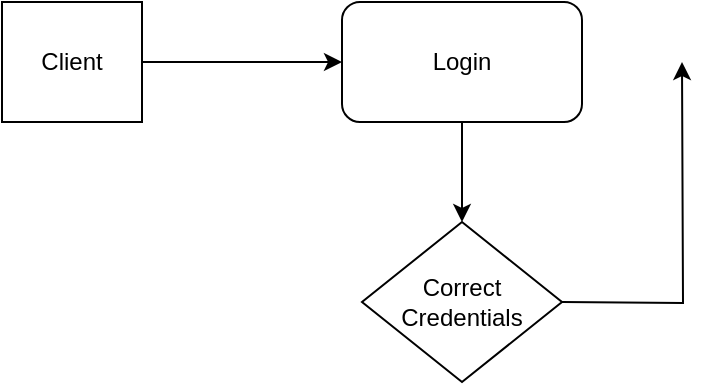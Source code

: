 <mxfile version="24.7.7">
  <diagram name="Page-1" id="dMsAy3-509p4cD3vuxN2">
    <mxGraphModel dx="1430" dy="789" grid="1" gridSize="10" guides="1" tooltips="1" connect="1" arrows="1" fold="1" page="1" pageScale="1" pageWidth="827" pageHeight="1169" math="0" shadow="0">
      <root>
        <mxCell id="0" />
        <mxCell id="1" parent="0" />
        <mxCell id="d4nqi-X4kWTtvevNz48y-3" style="edgeStyle=orthogonalEdgeStyle;rounded=0;orthogonalLoop=1;jettySize=auto;html=1;" edge="1" parent="1" source="d4nqi-X4kWTtvevNz48y-1">
          <mxGeometry relative="1" as="geometry">
            <mxPoint x="250" y="80" as="targetPoint" />
          </mxGeometry>
        </mxCell>
        <mxCell id="d4nqi-X4kWTtvevNz48y-1" value="Client" style="rounded=0;whiteSpace=wrap;html=1;" vertex="1" parent="1">
          <mxGeometry x="80" y="50" width="70" height="60" as="geometry" />
        </mxCell>
        <mxCell id="d4nqi-X4kWTtvevNz48y-5" style="edgeStyle=orthogonalEdgeStyle;rounded=0;orthogonalLoop=1;jettySize=auto;html=1;" edge="1" parent="1" source="d4nqi-X4kWTtvevNz48y-4" target="d4nqi-X4kWTtvevNz48y-6">
          <mxGeometry relative="1" as="geometry">
            <mxPoint x="310" y="160" as="targetPoint" />
          </mxGeometry>
        </mxCell>
        <mxCell id="d4nqi-X4kWTtvevNz48y-4" value="Login" style="rounded=1;whiteSpace=wrap;html=1;" vertex="1" parent="1">
          <mxGeometry x="250" y="50" width="120" height="60" as="geometry" />
        </mxCell>
        <mxCell id="d4nqi-X4kWTtvevNz48y-7" style="edgeStyle=orthogonalEdgeStyle;rounded=0;orthogonalLoop=1;jettySize=auto;html=1;" edge="1" parent="1">
          <mxGeometry relative="1" as="geometry">
            <mxPoint x="420" y="80" as="targetPoint" />
            <mxPoint x="360" y="200" as="sourcePoint" />
          </mxGeometry>
        </mxCell>
        <mxCell id="d4nqi-X4kWTtvevNz48y-6" value="Correct Credentials" style="rhombus;whiteSpace=wrap;html=1;" vertex="1" parent="1">
          <mxGeometry x="260" y="160" width="100" height="80" as="geometry" />
        </mxCell>
      </root>
    </mxGraphModel>
  </diagram>
</mxfile>
